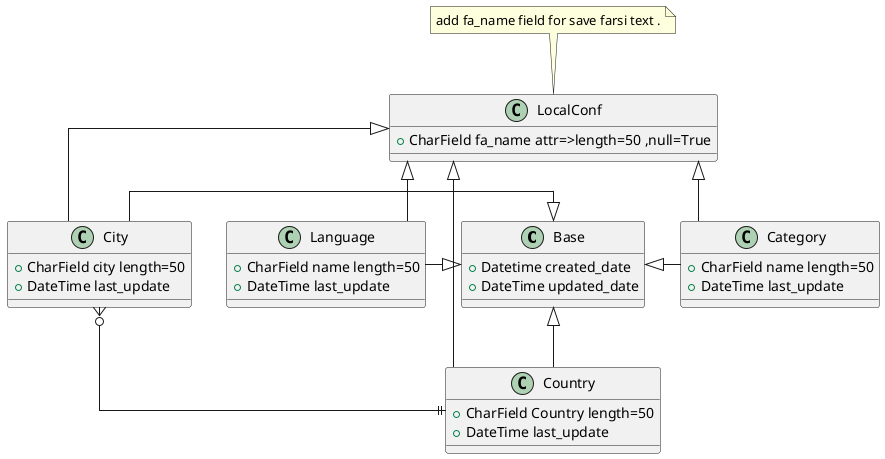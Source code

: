 @startuml
skinparam linetype ortho
class Base {
  +Datetime created_date
  +DateTime updated_date
}
class LocalConf {
  +CharField fa_name attr=>length=50 ,null=True
}

note top of LocalConf : add fa_name field for save farsi text .
class Country {
   +CharField Country length=50
   +DateTime last_update
}
class Category {
   +CharField name length=50
   +DateTime last_update
}
class Language {
   +CharField name length=50
   +DateTime last_update
}
class City {
   +CharField city length=50
   +DateTime last_update
}

Base <|-right-Country
LocalConf <|--Country

Base <|-right-Category
LocalConf <|--Category

Base <|-left- Language
LocalConf <|-- Language

Base <|-left- City
LocalConf <|-- City

Country ||--o{ City
@enduml